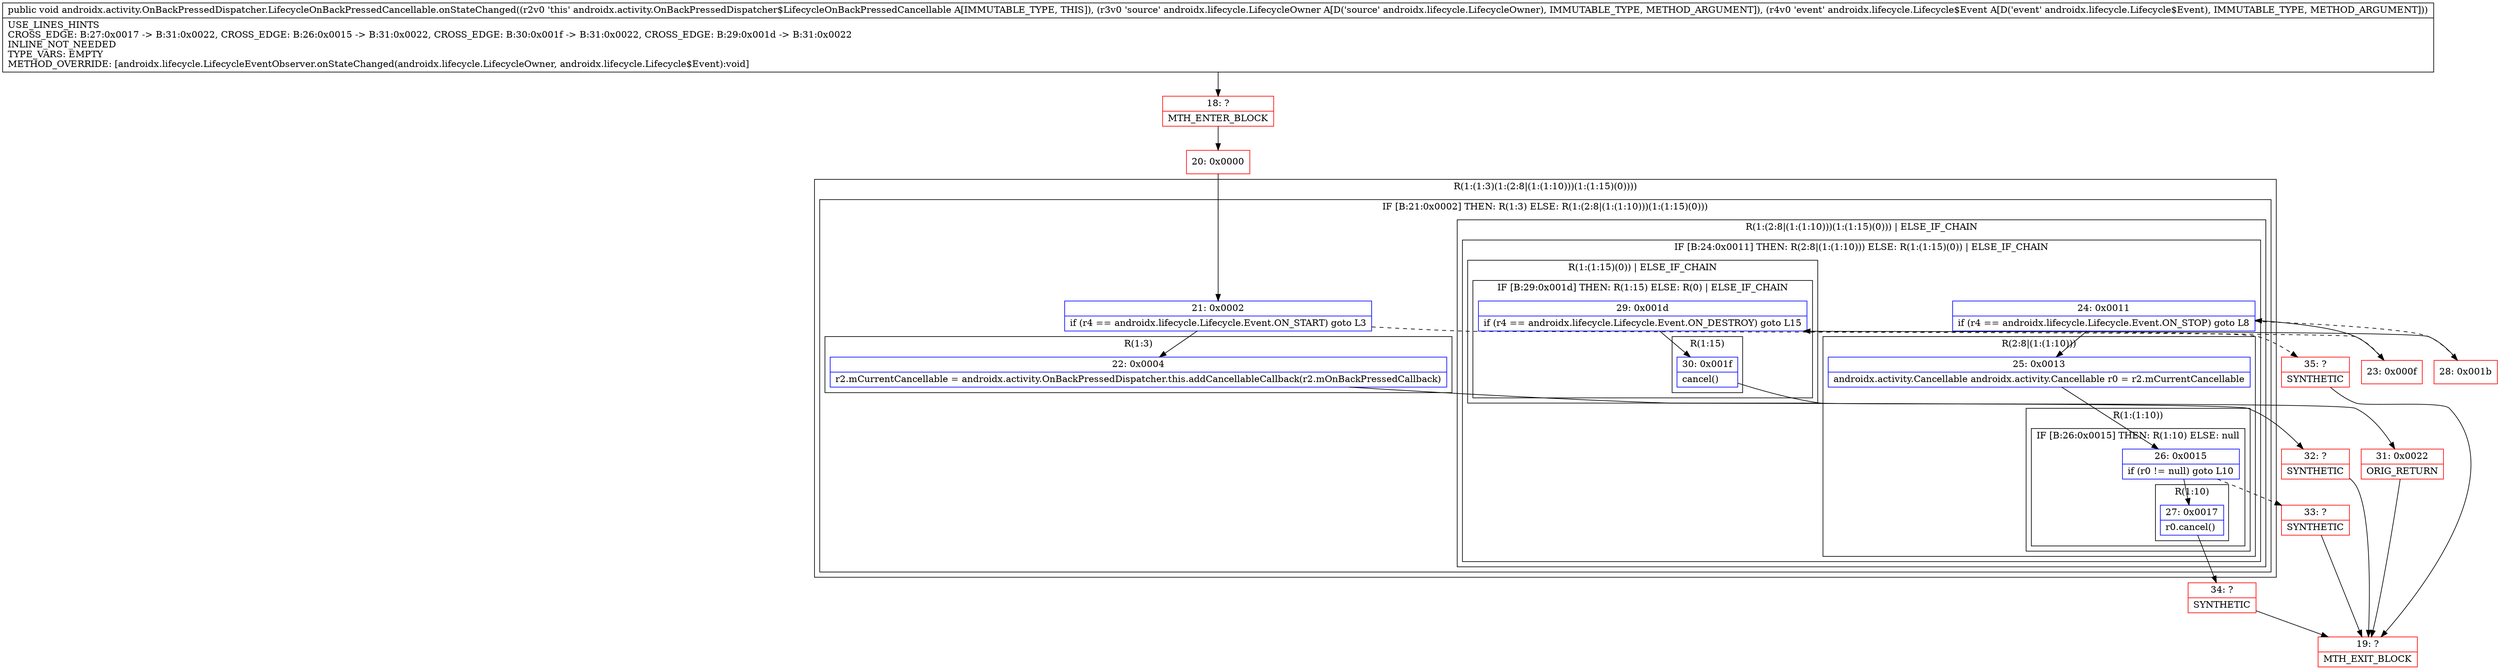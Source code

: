 digraph "CFG forandroidx.activity.OnBackPressedDispatcher.LifecycleOnBackPressedCancellable.onStateChanged(Landroidx\/lifecycle\/LifecycleOwner;Landroidx\/lifecycle\/Lifecycle$Event;)V" {
subgraph cluster_Region_1159474297 {
label = "R(1:(1:3)(1:(2:8|(1:(1:10)))(1:(1:15)(0))))";
node [shape=record,color=blue];
subgraph cluster_IfRegion_1811735348 {
label = "IF [B:21:0x0002] THEN: R(1:3) ELSE: R(1:(2:8|(1:(1:10)))(1:(1:15)(0)))";
node [shape=record,color=blue];
Node_21 [shape=record,label="{21\:\ 0x0002|if (r4 == androidx.lifecycle.Lifecycle.Event.ON_START) goto L3\l}"];
subgraph cluster_Region_40921520 {
label = "R(1:3)";
node [shape=record,color=blue];
Node_22 [shape=record,label="{22\:\ 0x0004|r2.mCurrentCancellable = androidx.activity.OnBackPressedDispatcher.this.addCancellableCallback(r2.mOnBackPressedCallback)\l}"];
}
subgraph cluster_Region_1576879612 {
label = "R(1:(2:8|(1:(1:10)))(1:(1:15)(0))) | ELSE_IF_CHAIN\l";
node [shape=record,color=blue];
subgraph cluster_IfRegion_2032584158 {
label = "IF [B:24:0x0011] THEN: R(2:8|(1:(1:10))) ELSE: R(1:(1:15)(0)) | ELSE_IF_CHAIN\l";
node [shape=record,color=blue];
Node_24 [shape=record,label="{24\:\ 0x0011|if (r4 == androidx.lifecycle.Lifecycle.Event.ON_STOP) goto L8\l}"];
subgraph cluster_Region_1504310590 {
label = "R(2:8|(1:(1:10)))";
node [shape=record,color=blue];
Node_25 [shape=record,label="{25\:\ 0x0013|androidx.activity.Cancellable androidx.activity.Cancellable r0 = r2.mCurrentCancellable\l}"];
subgraph cluster_Region_1976528013 {
label = "R(1:(1:10))";
node [shape=record,color=blue];
subgraph cluster_IfRegion_1706011097 {
label = "IF [B:26:0x0015] THEN: R(1:10) ELSE: null";
node [shape=record,color=blue];
Node_26 [shape=record,label="{26\:\ 0x0015|if (r0 != null) goto L10\l}"];
subgraph cluster_Region_567064953 {
label = "R(1:10)";
node [shape=record,color=blue];
Node_27 [shape=record,label="{27\:\ 0x0017|r0.cancel()\l}"];
}
}
}
}
subgraph cluster_Region_1953740397 {
label = "R(1:(1:15)(0)) | ELSE_IF_CHAIN\l";
node [shape=record,color=blue];
subgraph cluster_IfRegion_1133961146 {
label = "IF [B:29:0x001d] THEN: R(1:15) ELSE: R(0) | ELSE_IF_CHAIN\l";
node [shape=record,color=blue];
Node_29 [shape=record,label="{29\:\ 0x001d|if (r4 == androidx.lifecycle.Lifecycle.Event.ON_DESTROY) goto L15\l}"];
subgraph cluster_Region_215087651 {
label = "R(1:15)";
node [shape=record,color=blue];
Node_30 [shape=record,label="{30\:\ 0x001f|cancel()\l}"];
}
subgraph cluster_Region_41174064 {
label = "R(0)";
node [shape=record,color=blue];
}
}
}
}
}
}
}
Node_18 [shape=record,color=red,label="{18\:\ ?|MTH_ENTER_BLOCK\l}"];
Node_20 [shape=record,color=red,label="{20\:\ 0x0000}"];
Node_32 [shape=record,color=red,label="{32\:\ ?|SYNTHETIC\l}"];
Node_19 [shape=record,color=red,label="{19\:\ ?|MTH_EXIT_BLOCK\l}"];
Node_23 [shape=record,color=red,label="{23\:\ 0x000f}"];
Node_34 [shape=record,color=red,label="{34\:\ ?|SYNTHETIC\l}"];
Node_33 [shape=record,color=red,label="{33\:\ ?|SYNTHETIC\l}"];
Node_28 [shape=record,color=red,label="{28\:\ 0x001b}"];
Node_31 [shape=record,color=red,label="{31\:\ 0x0022|ORIG_RETURN\l}"];
Node_35 [shape=record,color=red,label="{35\:\ ?|SYNTHETIC\l}"];
MethodNode[shape=record,label="{public void androidx.activity.OnBackPressedDispatcher.LifecycleOnBackPressedCancellable.onStateChanged((r2v0 'this' androidx.activity.OnBackPressedDispatcher$LifecycleOnBackPressedCancellable A[IMMUTABLE_TYPE, THIS]), (r3v0 'source' androidx.lifecycle.LifecycleOwner A[D('source' androidx.lifecycle.LifecycleOwner), IMMUTABLE_TYPE, METHOD_ARGUMENT]), (r4v0 'event' androidx.lifecycle.Lifecycle$Event A[D('event' androidx.lifecycle.Lifecycle$Event), IMMUTABLE_TYPE, METHOD_ARGUMENT]))  | USE_LINES_HINTS\lCROSS_EDGE: B:27:0x0017 \-\> B:31:0x0022, CROSS_EDGE: B:26:0x0015 \-\> B:31:0x0022, CROSS_EDGE: B:30:0x001f \-\> B:31:0x0022, CROSS_EDGE: B:29:0x001d \-\> B:31:0x0022\lINLINE_NOT_NEEDED\lTYPE_VARS: EMPTY\lMETHOD_OVERRIDE: [androidx.lifecycle.LifecycleEventObserver.onStateChanged(androidx.lifecycle.LifecycleOwner, androidx.lifecycle.Lifecycle$Event):void]\l}"];
MethodNode -> Node_18;Node_21 -> Node_22;
Node_21 -> Node_23[style=dashed];
Node_22 -> Node_32;
Node_24 -> Node_25;
Node_24 -> Node_28[style=dashed];
Node_25 -> Node_26;
Node_26 -> Node_27;
Node_26 -> Node_33[style=dashed];
Node_27 -> Node_34;
Node_29 -> Node_30;
Node_29 -> Node_35[style=dashed];
Node_30 -> Node_31;
Node_18 -> Node_20;
Node_20 -> Node_21;
Node_32 -> Node_19;
Node_23 -> Node_24;
Node_34 -> Node_19;
Node_33 -> Node_19;
Node_28 -> Node_29;
Node_31 -> Node_19;
Node_35 -> Node_19;
}

